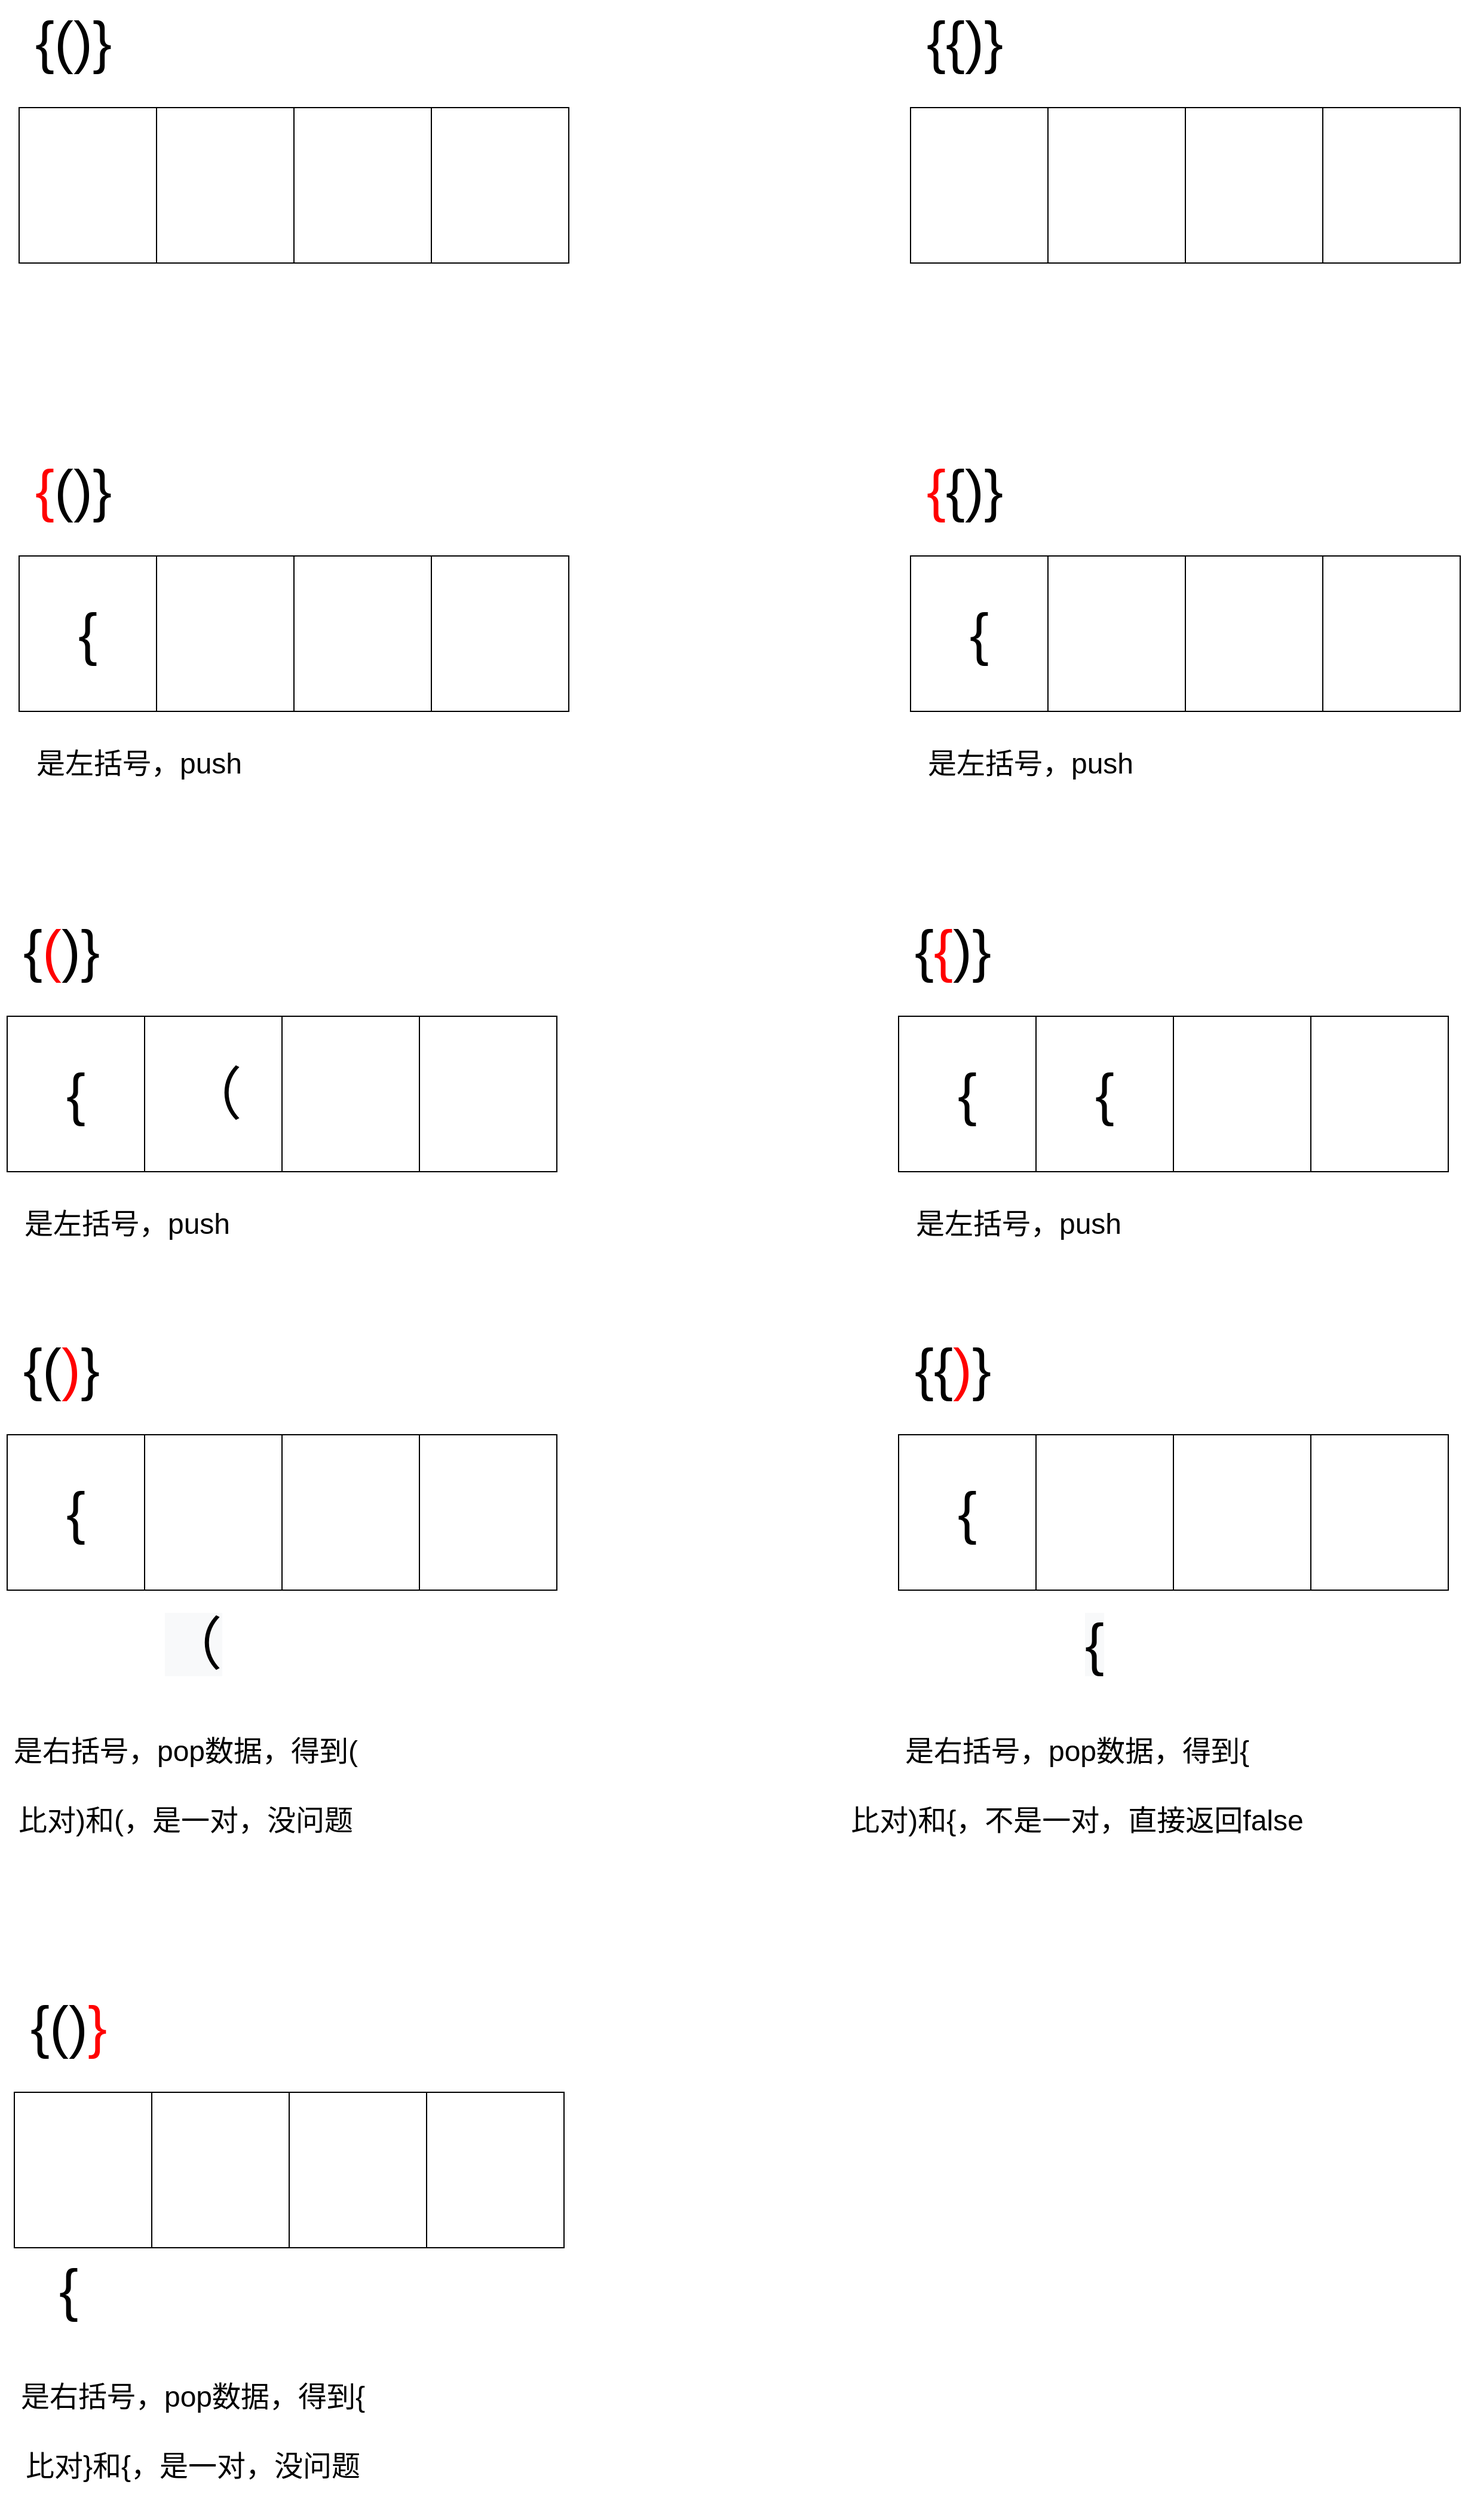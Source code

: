 <mxfile version="20.3.0" type="device"><diagram id="wZetCA4h7akq_8njM0Rp" name="第 1 页"><mxGraphModel dx="2145" dy="1960" grid="1" gridSize="10" guides="1" tooltips="1" connect="1" arrows="1" fold="1" page="1" pageScale="1" pageWidth="827" pageHeight="1169" math="0" shadow="0"><root><mxCell id="0"/><mxCell id="1" parent="0"/><mxCell id="omQhsz8F4eQon1XlueY8-2" value="" style="shape=table;html=1;whiteSpace=wrap;startSize=0;container=1;collapsible=0;childLayout=tableLayout;" vertex="1" parent="1"><mxGeometry x="120" y="190" width="460" height="130" as="geometry"/></mxCell><mxCell id="omQhsz8F4eQon1XlueY8-7" value="" style="shape=tableRow;horizontal=0;startSize=0;swimlaneHead=0;swimlaneBody=0;top=0;left=0;bottom=0;right=0;collapsible=0;dropTarget=0;fillColor=none;points=[[0,0.5],[1,0.5]];portConstraint=eastwest;" vertex="1" parent="omQhsz8F4eQon1XlueY8-2"><mxGeometry width="460" height="130" as="geometry"/></mxCell><mxCell id="omQhsz8F4eQon1XlueY8-8" value="" style="shape=partialRectangle;html=1;whiteSpace=wrap;connectable=0;fillColor=none;top=0;left=0;bottom=0;right=0;overflow=hidden;" vertex="1" parent="omQhsz8F4eQon1XlueY8-7"><mxGeometry width="115" height="130" as="geometry"><mxRectangle width="115" height="130" as="alternateBounds"/></mxGeometry></mxCell><mxCell id="omQhsz8F4eQon1XlueY8-9" value="" style="shape=partialRectangle;html=1;whiteSpace=wrap;connectable=0;fillColor=none;top=0;left=0;bottom=0;right=0;overflow=hidden;" vertex="1" parent="omQhsz8F4eQon1XlueY8-7"><mxGeometry x="115" width="115" height="130" as="geometry"><mxRectangle width="115" height="130" as="alternateBounds"/></mxGeometry></mxCell><mxCell id="omQhsz8F4eQon1XlueY8-10" value="" style="shape=partialRectangle;html=1;whiteSpace=wrap;connectable=0;fillColor=none;top=0;left=0;bottom=0;right=0;overflow=hidden;" vertex="1" parent="omQhsz8F4eQon1XlueY8-7"><mxGeometry x="230" width="115" height="130" as="geometry"><mxRectangle width="115" height="130" as="alternateBounds"/></mxGeometry></mxCell><mxCell id="omQhsz8F4eQon1XlueY8-19" style="shape=partialRectangle;html=1;whiteSpace=wrap;connectable=0;fillColor=none;top=0;left=0;bottom=0;right=0;overflow=hidden;" vertex="1" parent="omQhsz8F4eQon1XlueY8-7"><mxGeometry x="345" width="115" height="130" as="geometry"><mxRectangle width="115" height="130" as="alternateBounds"/></mxGeometry></mxCell><mxCell id="omQhsz8F4eQon1XlueY8-20" value="&lt;font style=&quot;font-size: 48px;&quot;&gt;{()}&lt;/font&gt;" style="text;html=1;align=center;verticalAlign=middle;resizable=0;points=[];autosize=1;strokeColor=none;fillColor=none;" vertex="1" parent="1"><mxGeometry x="120" y="100" width="90" height="70" as="geometry"/></mxCell><mxCell id="omQhsz8F4eQon1XlueY8-21" value="" style="shape=table;html=1;whiteSpace=wrap;startSize=0;container=1;collapsible=0;childLayout=tableLayout;" vertex="1" parent="1"><mxGeometry x="120" y="565" width="460" height="130" as="geometry"/></mxCell><mxCell id="omQhsz8F4eQon1XlueY8-22" value="" style="shape=tableRow;horizontal=0;startSize=0;swimlaneHead=0;swimlaneBody=0;top=0;left=0;bottom=0;right=0;collapsible=0;dropTarget=0;fillColor=none;points=[[0,0.5],[1,0.5]];portConstraint=eastwest;" vertex="1" parent="omQhsz8F4eQon1XlueY8-21"><mxGeometry width="460" height="130" as="geometry"/></mxCell><mxCell id="omQhsz8F4eQon1XlueY8-23" value="&lt;font style=&quot;font-size: 48px;&quot;&gt;{&lt;/font&gt;" style="shape=partialRectangle;html=1;whiteSpace=wrap;connectable=0;fillColor=none;top=0;left=0;bottom=0;right=0;overflow=hidden;" vertex="1" parent="omQhsz8F4eQon1XlueY8-22"><mxGeometry width="115" height="130" as="geometry"><mxRectangle width="115" height="130" as="alternateBounds"/></mxGeometry></mxCell><mxCell id="omQhsz8F4eQon1XlueY8-24" value="" style="shape=partialRectangle;html=1;whiteSpace=wrap;connectable=0;fillColor=none;top=0;left=0;bottom=0;right=0;overflow=hidden;" vertex="1" parent="omQhsz8F4eQon1XlueY8-22"><mxGeometry x="115" width="115" height="130" as="geometry"><mxRectangle width="115" height="130" as="alternateBounds"/></mxGeometry></mxCell><mxCell id="omQhsz8F4eQon1XlueY8-25" value="" style="shape=partialRectangle;html=1;whiteSpace=wrap;connectable=0;fillColor=none;top=0;left=0;bottom=0;right=0;overflow=hidden;" vertex="1" parent="omQhsz8F4eQon1XlueY8-22"><mxGeometry x="230" width="115" height="130" as="geometry"><mxRectangle width="115" height="130" as="alternateBounds"/></mxGeometry></mxCell><mxCell id="omQhsz8F4eQon1XlueY8-26" style="shape=partialRectangle;html=1;whiteSpace=wrap;connectable=0;fillColor=none;top=0;left=0;bottom=0;right=0;overflow=hidden;" vertex="1" parent="omQhsz8F4eQon1XlueY8-22"><mxGeometry x="345" width="115" height="130" as="geometry"><mxRectangle width="115" height="130" as="alternateBounds"/></mxGeometry></mxCell><mxCell id="omQhsz8F4eQon1XlueY8-27" value="&lt;font style=&quot;font-size: 48px;&quot;&gt;&lt;font color=&quot;#ff0000&quot;&gt;{&lt;/font&gt;()}&lt;/font&gt;" style="text;html=1;align=center;verticalAlign=middle;resizable=0;points=[];autosize=1;strokeColor=none;fillColor=none;" vertex="1" parent="1"><mxGeometry x="120" y="475" width="90" height="70" as="geometry"/></mxCell><mxCell id="omQhsz8F4eQon1XlueY8-36" value="&lt;font style=&quot;font-size: 24px;&quot;&gt;是左括号，push&lt;/font&gt;" style="text;html=1;align=center;verticalAlign=middle;resizable=0;points=[];autosize=1;strokeColor=none;fillColor=none;fontSize=48;" vertex="1" parent="1"><mxGeometry x="120" y="695" width="200" height="70" as="geometry"/></mxCell><mxCell id="omQhsz8F4eQon1XlueY8-37" value="" style="shape=table;html=1;whiteSpace=wrap;startSize=0;container=1;collapsible=0;childLayout=tableLayout;" vertex="1" parent="1"><mxGeometry x="110" y="950" width="460" height="130" as="geometry"/></mxCell><mxCell id="omQhsz8F4eQon1XlueY8-38" value="" style="shape=tableRow;horizontal=0;startSize=0;swimlaneHead=0;swimlaneBody=0;top=0;left=0;bottom=0;right=0;collapsible=0;dropTarget=0;fillColor=none;points=[[0,0.5],[1,0.5]];portConstraint=eastwest;" vertex="1" parent="omQhsz8F4eQon1XlueY8-37"><mxGeometry width="460" height="130" as="geometry"/></mxCell><mxCell id="omQhsz8F4eQon1XlueY8-39" value="&lt;font style=&quot;font-size: 48px;&quot;&gt;{&lt;/font&gt;" style="shape=partialRectangle;html=1;whiteSpace=wrap;connectable=0;fillColor=none;top=0;left=0;bottom=0;right=0;overflow=hidden;" vertex="1" parent="omQhsz8F4eQon1XlueY8-38"><mxGeometry width="115" height="130" as="geometry"><mxRectangle width="115" height="130" as="alternateBounds"/></mxGeometry></mxCell><mxCell id="omQhsz8F4eQon1XlueY8-40" value="&lt;font style=&quot;font-size: 48px;&quot;&gt;（&lt;/font&gt;" style="shape=partialRectangle;html=1;whiteSpace=wrap;connectable=0;fillColor=none;top=0;left=0;bottom=0;right=0;overflow=hidden;" vertex="1" parent="omQhsz8F4eQon1XlueY8-38"><mxGeometry x="115" width="115" height="130" as="geometry"><mxRectangle width="115" height="130" as="alternateBounds"/></mxGeometry></mxCell><mxCell id="omQhsz8F4eQon1XlueY8-41" value="" style="shape=partialRectangle;html=1;whiteSpace=wrap;connectable=0;fillColor=none;top=0;left=0;bottom=0;right=0;overflow=hidden;" vertex="1" parent="omQhsz8F4eQon1XlueY8-38"><mxGeometry x="230" width="115" height="130" as="geometry"><mxRectangle width="115" height="130" as="alternateBounds"/></mxGeometry></mxCell><mxCell id="omQhsz8F4eQon1XlueY8-42" style="shape=partialRectangle;html=1;whiteSpace=wrap;connectable=0;fillColor=none;top=0;left=0;bottom=0;right=0;overflow=hidden;" vertex="1" parent="omQhsz8F4eQon1XlueY8-38"><mxGeometry x="345" width="115" height="130" as="geometry"><mxRectangle width="115" height="130" as="alternateBounds"/></mxGeometry></mxCell><mxCell id="omQhsz8F4eQon1XlueY8-43" value="&lt;font style=&quot;font-size: 48px;&quot;&gt;{&lt;font color=&quot;#ff0000&quot;&gt;(&lt;/font&gt;)}&lt;/font&gt;" style="text;html=1;align=center;verticalAlign=middle;resizable=0;points=[];autosize=1;strokeColor=none;fillColor=none;" vertex="1" parent="1"><mxGeometry x="110" y="860" width="90" height="70" as="geometry"/></mxCell><mxCell id="omQhsz8F4eQon1XlueY8-44" value="&lt;font style=&quot;font-size: 24px;&quot;&gt;是左括号，push&lt;/font&gt;" style="text;html=1;align=center;verticalAlign=middle;resizable=0;points=[];autosize=1;strokeColor=none;fillColor=none;fontSize=48;" vertex="1" parent="1"><mxGeometry x="110" y="1080" width="200" height="70" as="geometry"/></mxCell><mxCell id="omQhsz8F4eQon1XlueY8-45" value="" style="shape=table;html=1;whiteSpace=wrap;startSize=0;container=1;collapsible=0;childLayout=tableLayout;" vertex="1" parent="1"><mxGeometry x="110" y="1300" width="460" height="130" as="geometry"/></mxCell><mxCell id="omQhsz8F4eQon1XlueY8-46" value="" style="shape=tableRow;horizontal=0;startSize=0;swimlaneHead=0;swimlaneBody=0;top=0;left=0;bottom=0;right=0;collapsible=0;dropTarget=0;fillColor=none;points=[[0,0.5],[1,0.5]];portConstraint=eastwest;" vertex="1" parent="omQhsz8F4eQon1XlueY8-45"><mxGeometry width="460" height="130" as="geometry"/></mxCell><mxCell id="omQhsz8F4eQon1XlueY8-47" value="&lt;font style=&quot;font-size: 48px;&quot;&gt;{&lt;/font&gt;" style="shape=partialRectangle;html=1;whiteSpace=wrap;connectable=0;fillColor=none;top=0;left=0;bottom=0;right=0;overflow=hidden;" vertex="1" parent="omQhsz8F4eQon1XlueY8-46"><mxGeometry width="115" height="130" as="geometry"><mxRectangle width="115" height="130" as="alternateBounds"/></mxGeometry></mxCell><mxCell id="omQhsz8F4eQon1XlueY8-48" value="" style="shape=partialRectangle;html=1;whiteSpace=wrap;connectable=0;fillColor=none;top=0;left=0;bottom=0;right=0;overflow=hidden;" vertex="1" parent="omQhsz8F4eQon1XlueY8-46"><mxGeometry x="115" width="115" height="130" as="geometry"><mxRectangle width="115" height="130" as="alternateBounds"/></mxGeometry></mxCell><mxCell id="omQhsz8F4eQon1XlueY8-49" value="" style="shape=partialRectangle;html=1;whiteSpace=wrap;connectable=0;fillColor=none;top=0;left=0;bottom=0;right=0;overflow=hidden;" vertex="1" parent="omQhsz8F4eQon1XlueY8-46"><mxGeometry x="230" width="115" height="130" as="geometry"><mxRectangle width="115" height="130" as="alternateBounds"/></mxGeometry></mxCell><mxCell id="omQhsz8F4eQon1XlueY8-50" style="shape=partialRectangle;html=1;whiteSpace=wrap;connectable=0;fillColor=none;top=0;left=0;bottom=0;right=0;overflow=hidden;" vertex="1" parent="omQhsz8F4eQon1XlueY8-46"><mxGeometry x="345" width="115" height="130" as="geometry"><mxRectangle width="115" height="130" as="alternateBounds"/></mxGeometry></mxCell><mxCell id="omQhsz8F4eQon1XlueY8-51" value="&lt;font style=&quot;font-size: 48px;&quot;&gt;{(&lt;font color=&quot;#ff0000&quot;&gt;)&lt;/font&gt;}&lt;/font&gt;" style="text;html=1;align=center;verticalAlign=middle;resizable=0;points=[];autosize=1;strokeColor=none;fillColor=none;" vertex="1" parent="1"><mxGeometry x="110" y="1210" width="90" height="70" as="geometry"/></mxCell><mxCell id="omQhsz8F4eQon1XlueY8-52" value="&lt;font style=&quot;font-size: 24px;&quot;&gt;是右括号，pop数据，得到(&lt;br&gt;比对)和(，是一对，没问题&lt;br&gt;&lt;/font&gt;" style="text;html=1;align=center;verticalAlign=middle;resizable=0;points=[];autosize=1;strokeColor=none;fillColor=none;fontSize=48;" vertex="1" parent="1"><mxGeometry x="104" y="1520" width="310" height="130" as="geometry"/></mxCell><mxCell id="omQhsz8F4eQon1XlueY8-53" value="&lt;span style=&quot;color: rgb(0, 0, 0); font-family: Helvetica; font-size: 48px; font-style: normal; font-variant-ligatures: normal; font-variant-caps: normal; font-weight: 400; letter-spacing: normal; orphans: 2; text-align: center; text-indent: 0px; text-transform: none; widows: 2; word-spacing: 0px; -webkit-text-stroke-width: 0px; background-color: rgb(248, 249, 250); text-decoration-thickness: initial; text-decoration-style: initial; text-decoration-color: initial; float: none; display: inline !important;&quot;&gt;（&lt;/span&gt;" style="text;whiteSpace=wrap;html=1;fontSize=48;fontColor=#FF0000;" vertex="1" parent="1"><mxGeometry x="240" y="1440" width="80" height="80" as="geometry"/></mxCell><mxCell id="omQhsz8F4eQon1XlueY8-55" value="" style="shape=table;html=1;whiteSpace=wrap;startSize=0;container=1;collapsible=0;childLayout=tableLayout;" vertex="1" parent="1"><mxGeometry x="116" y="1850" width="460" height="130" as="geometry"/></mxCell><mxCell id="omQhsz8F4eQon1XlueY8-56" value="" style="shape=tableRow;horizontal=0;startSize=0;swimlaneHead=0;swimlaneBody=0;top=0;left=0;bottom=0;right=0;collapsible=0;dropTarget=0;fillColor=none;points=[[0,0.5],[1,0.5]];portConstraint=eastwest;" vertex="1" parent="omQhsz8F4eQon1XlueY8-55"><mxGeometry width="460" height="130" as="geometry"/></mxCell><mxCell id="omQhsz8F4eQon1XlueY8-57" value="" style="shape=partialRectangle;html=1;whiteSpace=wrap;connectable=0;fillColor=none;top=0;left=0;bottom=0;right=0;overflow=hidden;" vertex="1" parent="omQhsz8F4eQon1XlueY8-56"><mxGeometry width="115" height="130" as="geometry"><mxRectangle width="115" height="130" as="alternateBounds"/></mxGeometry></mxCell><mxCell id="omQhsz8F4eQon1XlueY8-58" value="" style="shape=partialRectangle;html=1;whiteSpace=wrap;connectable=0;fillColor=none;top=0;left=0;bottom=0;right=0;overflow=hidden;" vertex="1" parent="omQhsz8F4eQon1XlueY8-56"><mxGeometry x="115" width="115" height="130" as="geometry"><mxRectangle width="115" height="130" as="alternateBounds"/></mxGeometry></mxCell><mxCell id="omQhsz8F4eQon1XlueY8-59" value="" style="shape=partialRectangle;html=1;whiteSpace=wrap;connectable=0;fillColor=none;top=0;left=0;bottom=0;right=0;overflow=hidden;" vertex="1" parent="omQhsz8F4eQon1XlueY8-56"><mxGeometry x="230" width="115" height="130" as="geometry"><mxRectangle width="115" height="130" as="alternateBounds"/></mxGeometry></mxCell><mxCell id="omQhsz8F4eQon1XlueY8-60" style="shape=partialRectangle;html=1;whiteSpace=wrap;connectable=0;fillColor=none;top=0;left=0;bottom=0;right=0;overflow=hidden;" vertex="1" parent="omQhsz8F4eQon1XlueY8-56"><mxGeometry x="345" width="115" height="130" as="geometry"><mxRectangle width="115" height="130" as="alternateBounds"/></mxGeometry></mxCell><mxCell id="omQhsz8F4eQon1XlueY8-61" value="&lt;font style=&quot;font-size: 48px;&quot;&gt;{()&lt;font color=&quot;#ff0000&quot;&gt;}&lt;/font&gt;&lt;/font&gt;" style="text;html=1;align=center;verticalAlign=middle;resizable=0;points=[];autosize=1;strokeColor=none;fillColor=none;" vertex="1" parent="1"><mxGeometry x="116" y="1760" width="90" height="70" as="geometry"/></mxCell><mxCell id="omQhsz8F4eQon1XlueY8-62" value="&lt;font style=&quot;font-size: 24px;&quot;&gt;是右括号，pop数据，得到{&lt;br&gt;比对}和{，是一对，没问题&lt;br&gt;&lt;/font&gt;" style="text;html=1;align=center;verticalAlign=middle;resizable=0;points=[];autosize=1;strokeColor=none;fillColor=none;fontSize=48;" vertex="1" parent="1"><mxGeometry x="110" y="2060" width="310" height="130" as="geometry"/></mxCell><mxCell id="omQhsz8F4eQon1XlueY8-64" value="&lt;span style=&quot;color: rgb(0, 0, 0);&quot;&gt;{&lt;/span&gt;" style="text;html=1;align=center;verticalAlign=middle;resizable=0;points=[];autosize=1;strokeColor=none;fillColor=none;fontSize=48;fontColor=#FF0000;" vertex="1" parent="1"><mxGeometry x="141" y="1980" width="40" height="70" as="geometry"/></mxCell><mxCell id="omQhsz8F4eQon1XlueY8-65" value="" style="shape=table;html=1;whiteSpace=wrap;startSize=0;container=1;collapsible=0;childLayout=tableLayout;" vertex="1" parent="1"><mxGeometry x="866" y="190" width="460" height="130" as="geometry"/></mxCell><mxCell id="omQhsz8F4eQon1XlueY8-66" value="" style="shape=tableRow;horizontal=0;startSize=0;swimlaneHead=0;swimlaneBody=0;top=0;left=0;bottom=0;right=0;collapsible=0;dropTarget=0;fillColor=none;points=[[0,0.5],[1,0.5]];portConstraint=eastwest;" vertex="1" parent="omQhsz8F4eQon1XlueY8-65"><mxGeometry width="460" height="130" as="geometry"/></mxCell><mxCell id="omQhsz8F4eQon1XlueY8-67" value="" style="shape=partialRectangle;html=1;whiteSpace=wrap;connectable=0;fillColor=none;top=0;left=0;bottom=0;right=0;overflow=hidden;" vertex="1" parent="omQhsz8F4eQon1XlueY8-66"><mxGeometry width="115" height="130" as="geometry"><mxRectangle width="115" height="130" as="alternateBounds"/></mxGeometry></mxCell><mxCell id="omQhsz8F4eQon1XlueY8-68" value="" style="shape=partialRectangle;html=1;whiteSpace=wrap;connectable=0;fillColor=none;top=0;left=0;bottom=0;right=0;overflow=hidden;" vertex="1" parent="omQhsz8F4eQon1XlueY8-66"><mxGeometry x="115" width="115" height="130" as="geometry"><mxRectangle width="115" height="130" as="alternateBounds"/></mxGeometry></mxCell><mxCell id="omQhsz8F4eQon1XlueY8-69" value="" style="shape=partialRectangle;html=1;whiteSpace=wrap;connectable=0;fillColor=none;top=0;left=0;bottom=0;right=0;overflow=hidden;" vertex="1" parent="omQhsz8F4eQon1XlueY8-66"><mxGeometry x="230" width="115" height="130" as="geometry"><mxRectangle width="115" height="130" as="alternateBounds"/></mxGeometry></mxCell><mxCell id="omQhsz8F4eQon1XlueY8-70" style="shape=partialRectangle;html=1;whiteSpace=wrap;connectable=0;fillColor=none;top=0;left=0;bottom=0;right=0;overflow=hidden;" vertex="1" parent="omQhsz8F4eQon1XlueY8-66"><mxGeometry x="345" width="115" height="130" as="geometry"><mxRectangle width="115" height="130" as="alternateBounds"/></mxGeometry></mxCell><mxCell id="omQhsz8F4eQon1XlueY8-71" value="&lt;font style=&quot;font-size: 48px;&quot;&gt;{{)}&lt;/font&gt;" style="text;html=1;align=center;verticalAlign=middle;resizable=0;points=[];autosize=1;strokeColor=none;fillColor=none;" vertex="1" parent="1"><mxGeometry x="866" y="100" width="90" height="70" as="geometry"/></mxCell><mxCell id="omQhsz8F4eQon1XlueY8-72" value="" style="shape=table;html=1;whiteSpace=wrap;startSize=0;container=1;collapsible=0;childLayout=tableLayout;" vertex="1" parent="1"><mxGeometry x="866" y="565" width="460" height="130" as="geometry"/></mxCell><mxCell id="omQhsz8F4eQon1XlueY8-73" value="" style="shape=tableRow;horizontal=0;startSize=0;swimlaneHead=0;swimlaneBody=0;top=0;left=0;bottom=0;right=0;collapsible=0;dropTarget=0;fillColor=none;points=[[0,0.5],[1,0.5]];portConstraint=eastwest;" vertex="1" parent="omQhsz8F4eQon1XlueY8-72"><mxGeometry width="460" height="130" as="geometry"/></mxCell><mxCell id="omQhsz8F4eQon1XlueY8-74" value="&lt;font style=&quot;font-size: 48px;&quot;&gt;{&lt;/font&gt;" style="shape=partialRectangle;html=1;whiteSpace=wrap;connectable=0;fillColor=none;top=0;left=0;bottom=0;right=0;overflow=hidden;" vertex="1" parent="omQhsz8F4eQon1XlueY8-73"><mxGeometry width="115" height="130" as="geometry"><mxRectangle width="115" height="130" as="alternateBounds"/></mxGeometry></mxCell><mxCell id="omQhsz8F4eQon1XlueY8-75" value="" style="shape=partialRectangle;html=1;whiteSpace=wrap;connectable=0;fillColor=none;top=0;left=0;bottom=0;right=0;overflow=hidden;" vertex="1" parent="omQhsz8F4eQon1XlueY8-73"><mxGeometry x="115" width="115" height="130" as="geometry"><mxRectangle width="115" height="130" as="alternateBounds"/></mxGeometry></mxCell><mxCell id="omQhsz8F4eQon1XlueY8-76" value="" style="shape=partialRectangle;html=1;whiteSpace=wrap;connectable=0;fillColor=none;top=0;left=0;bottom=0;right=0;overflow=hidden;" vertex="1" parent="omQhsz8F4eQon1XlueY8-73"><mxGeometry x="230" width="115" height="130" as="geometry"><mxRectangle width="115" height="130" as="alternateBounds"/></mxGeometry></mxCell><mxCell id="omQhsz8F4eQon1XlueY8-77" style="shape=partialRectangle;html=1;whiteSpace=wrap;connectable=0;fillColor=none;top=0;left=0;bottom=0;right=0;overflow=hidden;" vertex="1" parent="omQhsz8F4eQon1XlueY8-73"><mxGeometry x="345" width="115" height="130" as="geometry"><mxRectangle width="115" height="130" as="alternateBounds"/></mxGeometry></mxCell><mxCell id="omQhsz8F4eQon1XlueY8-78" value="&lt;font style=&quot;font-size: 48px;&quot;&gt;&lt;font color=&quot;#ff0000&quot;&gt;{&lt;/font&gt;&lt;/font&gt;&lt;span style=&quot;font-size: 48px;&quot;&gt;{)}&lt;/span&gt;" style="text;html=1;align=center;verticalAlign=middle;resizable=0;points=[];autosize=1;strokeColor=none;fillColor=none;" vertex="1" parent="1"><mxGeometry x="866" y="475" width="90" height="70" as="geometry"/></mxCell><mxCell id="omQhsz8F4eQon1XlueY8-79" value="&lt;font style=&quot;font-size: 24px;&quot;&gt;是左括号，push&lt;/font&gt;" style="text;html=1;align=center;verticalAlign=middle;resizable=0;points=[];autosize=1;strokeColor=none;fillColor=none;fontSize=48;" vertex="1" parent="1"><mxGeometry x="866" y="695" width="200" height="70" as="geometry"/></mxCell><mxCell id="omQhsz8F4eQon1XlueY8-80" value="" style="shape=table;html=1;whiteSpace=wrap;startSize=0;container=1;collapsible=0;childLayout=tableLayout;" vertex="1" parent="1"><mxGeometry x="856" y="950" width="460" height="130" as="geometry"/></mxCell><mxCell id="omQhsz8F4eQon1XlueY8-81" value="" style="shape=tableRow;horizontal=0;startSize=0;swimlaneHead=0;swimlaneBody=0;top=0;left=0;bottom=0;right=0;collapsible=0;dropTarget=0;fillColor=none;points=[[0,0.5],[1,0.5]];portConstraint=eastwest;" vertex="1" parent="omQhsz8F4eQon1XlueY8-80"><mxGeometry width="460" height="130" as="geometry"/></mxCell><mxCell id="omQhsz8F4eQon1XlueY8-82" value="&lt;font style=&quot;font-size: 48px;&quot;&gt;{&lt;/font&gt;" style="shape=partialRectangle;html=1;whiteSpace=wrap;connectable=0;fillColor=none;top=0;left=0;bottom=0;right=0;overflow=hidden;" vertex="1" parent="omQhsz8F4eQon1XlueY8-81"><mxGeometry width="115" height="130" as="geometry"><mxRectangle width="115" height="130" as="alternateBounds"/></mxGeometry></mxCell><mxCell id="omQhsz8F4eQon1XlueY8-83" value="&lt;font style=&quot;font-size: 48px;&quot;&gt;{&lt;/font&gt;" style="shape=partialRectangle;html=1;whiteSpace=wrap;connectable=0;fillColor=none;top=0;left=0;bottom=0;right=0;overflow=hidden;" vertex="1" parent="omQhsz8F4eQon1XlueY8-81"><mxGeometry x="115" width="115" height="130" as="geometry"><mxRectangle width="115" height="130" as="alternateBounds"/></mxGeometry></mxCell><mxCell id="omQhsz8F4eQon1XlueY8-84" value="" style="shape=partialRectangle;html=1;whiteSpace=wrap;connectable=0;fillColor=none;top=0;left=0;bottom=0;right=0;overflow=hidden;" vertex="1" parent="omQhsz8F4eQon1XlueY8-81"><mxGeometry x="230" width="115" height="130" as="geometry"><mxRectangle width="115" height="130" as="alternateBounds"/></mxGeometry></mxCell><mxCell id="omQhsz8F4eQon1XlueY8-85" style="shape=partialRectangle;html=1;whiteSpace=wrap;connectable=0;fillColor=none;top=0;left=0;bottom=0;right=0;overflow=hidden;" vertex="1" parent="omQhsz8F4eQon1XlueY8-81"><mxGeometry x="345" width="115" height="130" as="geometry"><mxRectangle width="115" height="130" as="alternateBounds"/></mxGeometry></mxCell><mxCell id="omQhsz8F4eQon1XlueY8-86" value="&lt;font style=&quot;font-size: 48px;&quot;&gt;{&lt;/font&gt;&lt;span style=&quot;font-size: 48px;&quot;&gt;&lt;font color=&quot;#ff0000&quot;&gt;{&lt;/font&gt;)}&lt;/span&gt;" style="text;html=1;align=center;verticalAlign=middle;resizable=0;points=[];autosize=1;strokeColor=none;fillColor=none;" vertex="1" parent="1"><mxGeometry x="856" y="860" width="90" height="70" as="geometry"/></mxCell><mxCell id="omQhsz8F4eQon1XlueY8-87" value="&lt;font style=&quot;font-size: 24px;&quot;&gt;是左括号，push&lt;/font&gt;" style="text;html=1;align=center;verticalAlign=middle;resizable=0;points=[];autosize=1;strokeColor=none;fillColor=none;fontSize=48;" vertex="1" parent="1"><mxGeometry x="856" y="1080" width="200" height="70" as="geometry"/></mxCell><mxCell id="omQhsz8F4eQon1XlueY8-88" value="" style="shape=table;html=1;whiteSpace=wrap;startSize=0;container=1;collapsible=0;childLayout=tableLayout;" vertex="1" parent="1"><mxGeometry x="856" y="1300" width="460" height="130" as="geometry"/></mxCell><mxCell id="omQhsz8F4eQon1XlueY8-89" value="" style="shape=tableRow;horizontal=0;startSize=0;swimlaneHead=0;swimlaneBody=0;top=0;left=0;bottom=0;right=0;collapsible=0;dropTarget=0;fillColor=none;points=[[0,0.5],[1,0.5]];portConstraint=eastwest;" vertex="1" parent="omQhsz8F4eQon1XlueY8-88"><mxGeometry width="460" height="130" as="geometry"/></mxCell><mxCell id="omQhsz8F4eQon1XlueY8-90" value="&lt;font style=&quot;font-size: 48px;&quot;&gt;{&lt;/font&gt;" style="shape=partialRectangle;html=1;whiteSpace=wrap;connectable=0;fillColor=none;top=0;left=0;bottom=0;right=0;overflow=hidden;" vertex="1" parent="omQhsz8F4eQon1XlueY8-89"><mxGeometry width="115" height="130" as="geometry"><mxRectangle width="115" height="130" as="alternateBounds"/></mxGeometry></mxCell><mxCell id="omQhsz8F4eQon1XlueY8-91" value="" style="shape=partialRectangle;html=1;whiteSpace=wrap;connectable=0;fillColor=none;top=0;left=0;bottom=0;right=0;overflow=hidden;" vertex="1" parent="omQhsz8F4eQon1XlueY8-89"><mxGeometry x="115" width="115" height="130" as="geometry"><mxRectangle width="115" height="130" as="alternateBounds"/></mxGeometry></mxCell><mxCell id="omQhsz8F4eQon1XlueY8-92" value="" style="shape=partialRectangle;html=1;whiteSpace=wrap;connectable=0;fillColor=none;top=0;left=0;bottom=0;right=0;overflow=hidden;" vertex="1" parent="omQhsz8F4eQon1XlueY8-89"><mxGeometry x="230" width="115" height="130" as="geometry"><mxRectangle width="115" height="130" as="alternateBounds"/></mxGeometry></mxCell><mxCell id="omQhsz8F4eQon1XlueY8-93" style="shape=partialRectangle;html=1;whiteSpace=wrap;connectable=0;fillColor=none;top=0;left=0;bottom=0;right=0;overflow=hidden;" vertex="1" parent="omQhsz8F4eQon1XlueY8-89"><mxGeometry x="345" width="115" height="130" as="geometry"><mxRectangle width="115" height="130" as="alternateBounds"/></mxGeometry></mxCell><mxCell id="omQhsz8F4eQon1XlueY8-94" value="&lt;font style=&quot;font-size: 48px;&quot;&gt;{&lt;/font&gt;&lt;span style=&quot;font-size: 48px;&quot;&gt;{&lt;font color=&quot;#ff0000&quot;&gt;)&lt;/font&gt;}&lt;/span&gt;" style="text;html=1;align=center;verticalAlign=middle;resizable=0;points=[];autosize=1;strokeColor=none;fillColor=none;" vertex="1" parent="1"><mxGeometry x="856" y="1210" width="90" height="70" as="geometry"/></mxCell><mxCell id="omQhsz8F4eQon1XlueY8-95" value="&lt;font style=&quot;font-size: 24px;&quot;&gt;是右括号，pop数据，得到{&lt;br&gt;比对)和{，不是一对，直接返回false&lt;br&gt;&lt;/font&gt;" style="text;html=1;align=center;verticalAlign=middle;resizable=0;points=[];autosize=1;strokeColor=none;fillColor=none;fontSize=48;" vertex="1" parent="1"><mxGeometry x="805" y="1520" width="400" height="130" as="geometry"/></mxCell><mxCell id="omQhsz8F4eQon1XlueY8-96" value="&lt;span style=&quot;color: rgb(0, 0, 0); font-family: Helvetica; font-size: 48px; font-style: normal; font-variant-ligatures: normal; font-variant-caps: normal; font-weight: 400; letter-spacing: normal; orphans: 2; text-align: center; text-indent: 0px; text-transform: none; widows: 2; word-spacing: 0px; -webkit-text-stroke-width: 0px; background-color: rgb(248, 249, 250); text-decoration-thickness: initial; text-decoration-style: initial; text-decoration-color: initial; float: none; display: inline !important;&quot;&gt;{&lt;/span&gt;" style="text;whiteSpace=wrap;html=1;fontSize=48;fontColor=#FF0000;" vertex="1" parent="1"><mxGeometry x="1010" y="1440" width="80" height="80" as="geometry"/></mxCell></root></mxGraphModel></diagram></mxfile>